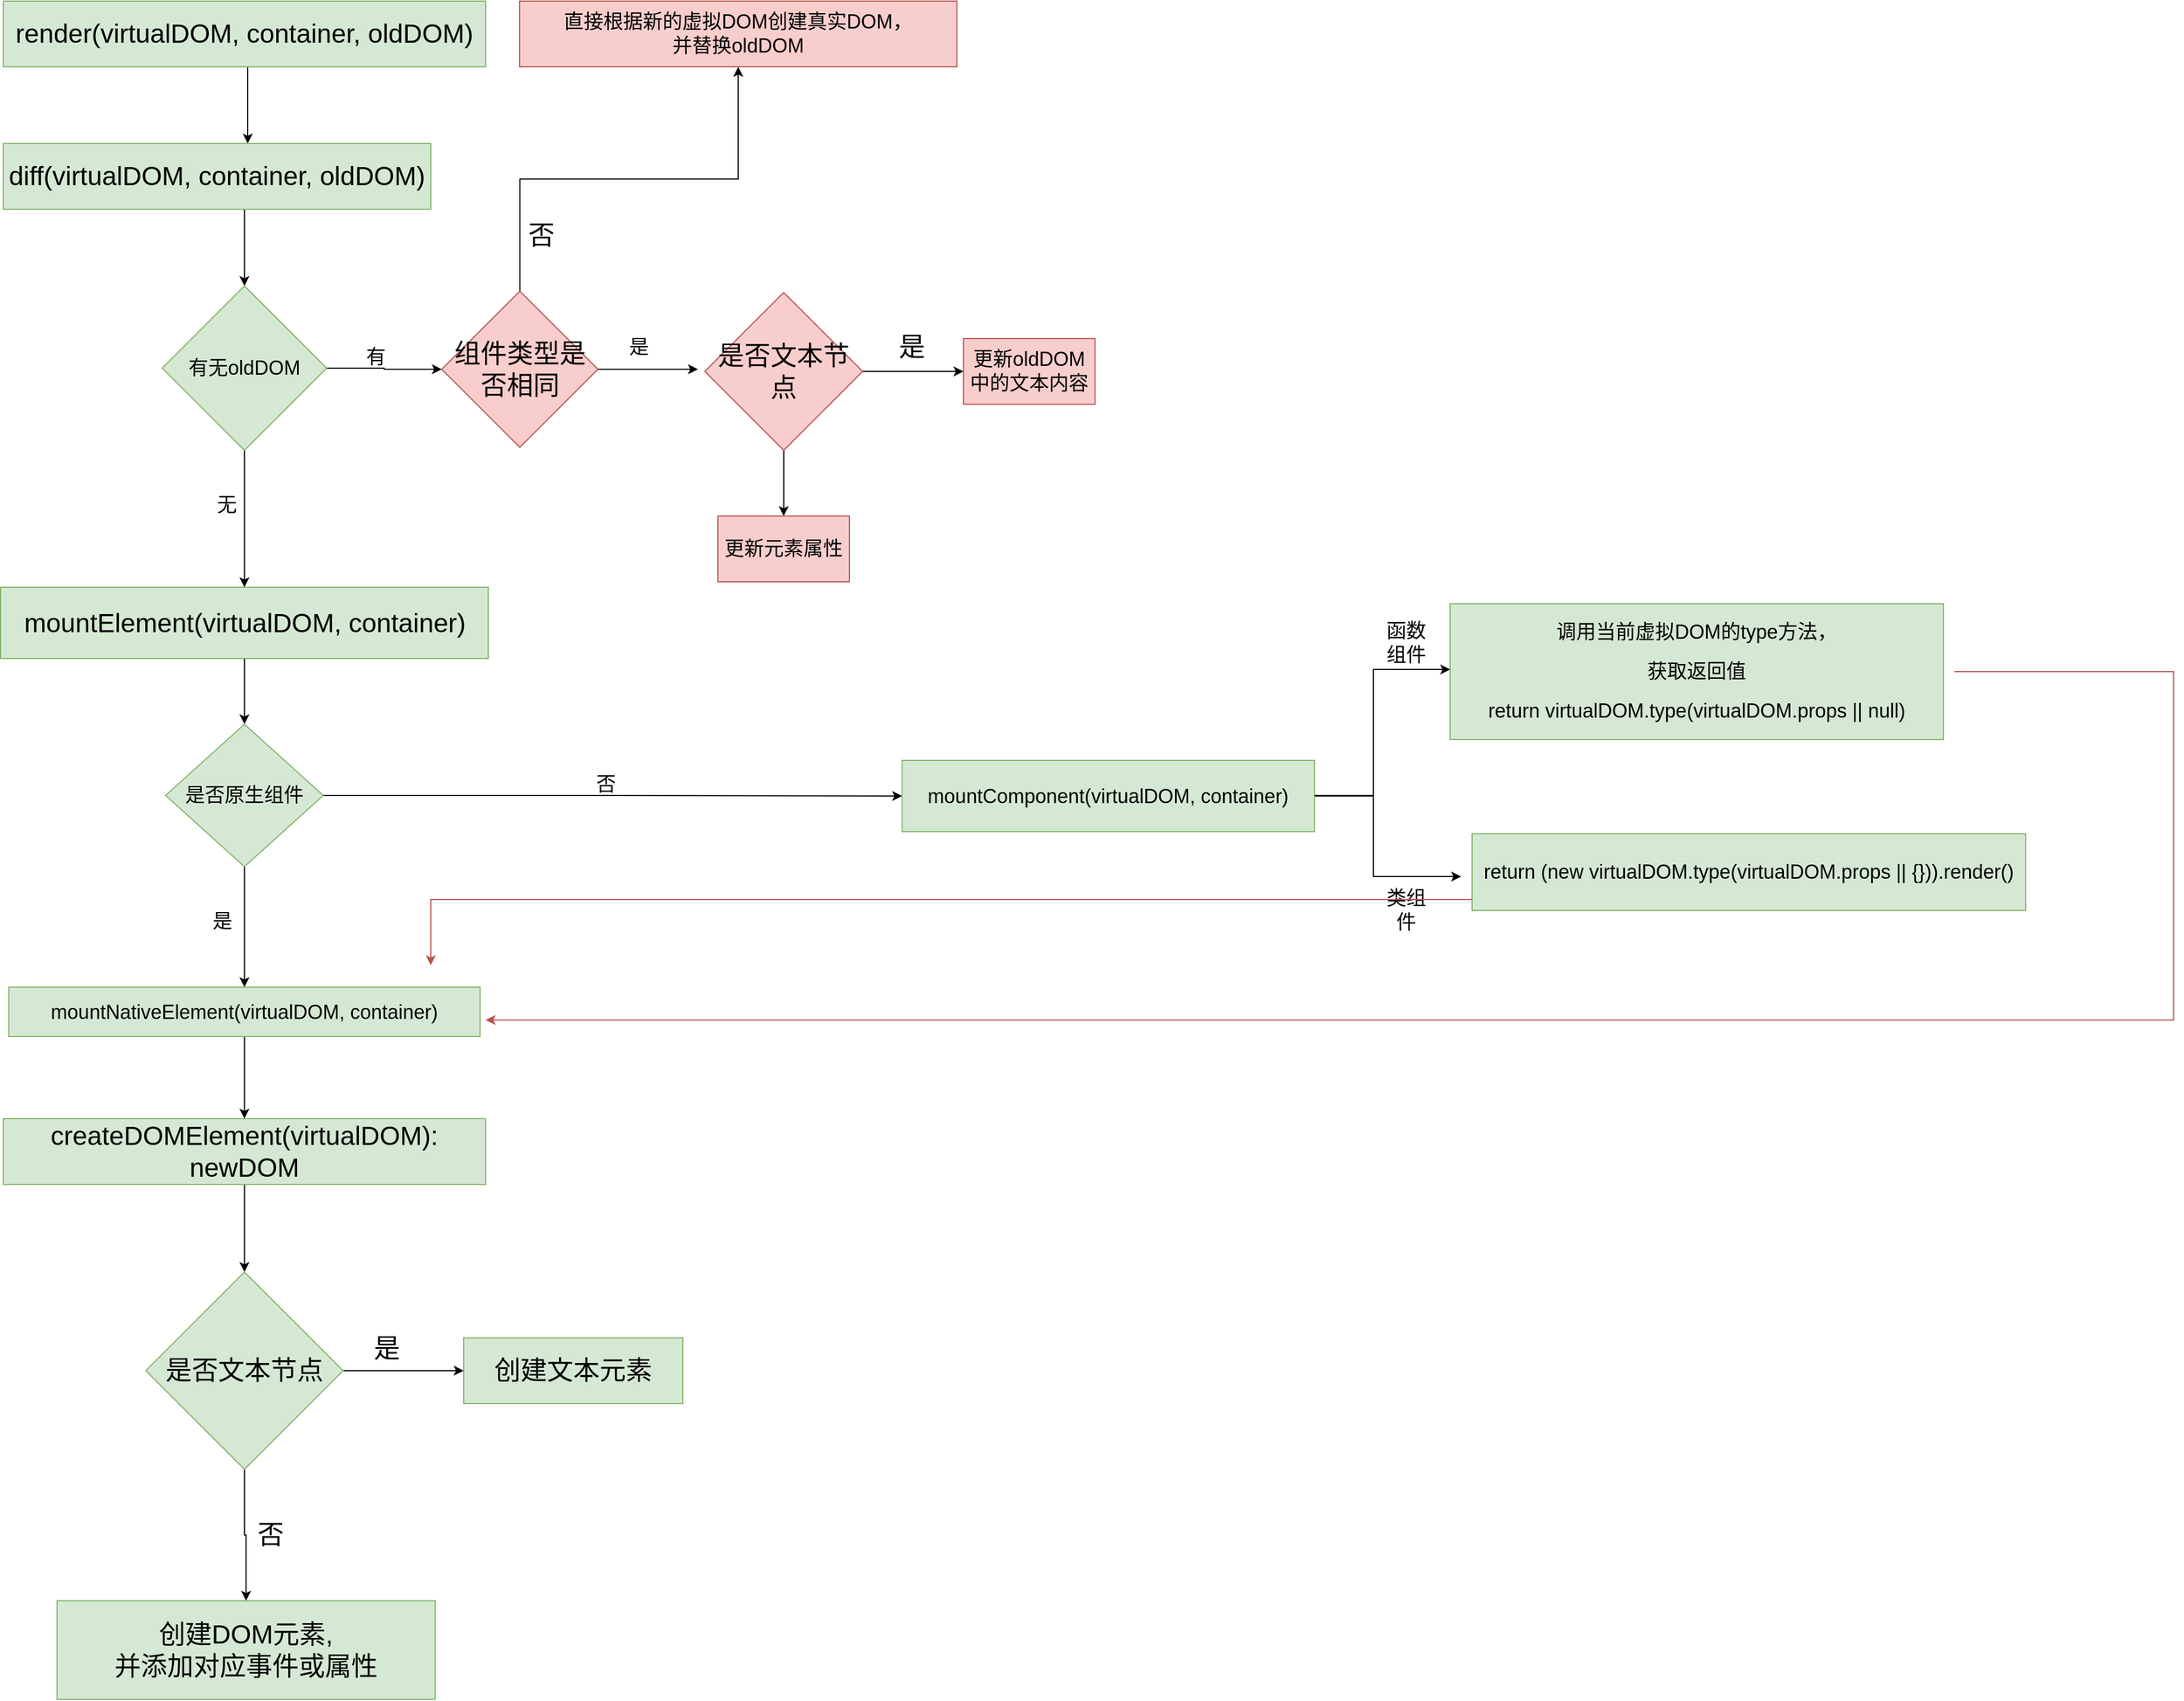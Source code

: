 <mxfile version="15.1.2" type="device"><diagram id="6SphpEXobY9wPvOAGxXB" name="Page-1"><mxGraphModel dx="2720" dy="1556" grid="1" gridSize="10" guides="1" tooltips="1" connect="1" arrows="1" fold="1" page="1" pageScale="1" pageWidth="827" pageHeight="1169" math="0" shadow="0"><root><mxCell id="0"/><mxCell id="1" parent="0"/><mxCell id="9BvintYMKay-2gqwr0Nb-3" value="" style="edgeStyle=orthogonalEdgeStyle;rounded=0;orthogonalLoop=1;jettySize=auto;html=1;" parent="1" edge="1"><mxGeometry relative="1" as="geometry"><mxPoint x="243" y="80" as="sourcePoint"/><mxPoint x="243" y="150" as="targetPoint"/><Array as="points"><mxPoint x="243" y="120"/><mxPoint x="243" y="120"/></Array></mxGeometry></mxCell><mxCell id="9BvintYMKay-2gqwr0Nb-1" value="&lt;font style=&quot;font-size: 24px&quot;&gt;render(virtualDOM, container, oldDOM)&lt;/font&gt;" style="rounded=0;whiteSpace=wrap;html=1;fillColor=#d5e8d4;strokeColor=#82b366;" parent="1" vertex="1"><mxGeometry x="20" y="20" width="440" height="60" as="geometry"/></mxCell><mxCell id="9BvintYMKay-2gqwr0Nb-7" value="" style="edgeStyle=orthogonalEdgeStyle;rounded=0;orthogonalLoop=1;jettySize=auto;html=1;" parent="1" source="9BvintYMKay-2gqwr0Nb-2" target="9BvintYMKay-2gqwr0Nb-6" edge="1"><mxGeometry relative="1" as="geometry"><Array as="points"><mxPoint x="240" y="220"/><mxPoint x="240" y="220"/></Array></mxGeometry></mxCell><mxCell id="9BvintYMKay-2gqwr0Nb-2" value="&lt;font style=&quot;font-size: 24px&quot;&gt;diff(virtualDOM, container, oldDOM)&lt;/font&gt;" style="rounded=0;whiteSpace=wrap;html=1;fillColor=#d5e8d4;strokeColor=#82b366;" parent="1" vertex="1"><mxGeometry x="20" y="150" width="390" height="60" as="geometry"/></mxCell><mxCell id="9BvintYMKay-2gqwr0Nb-11" value="" style="edgeStyle=orthogonalEdgeStyle;rounded=0;orthogonalLoop=1;jettySize=auto;html=1;" parent="1" source="9BvintYMKay-2gqwr0Nb-6" target="9BvintYMKay-2gqwr0Nb-10" edge="1"><mxGeometry relative="1" as="geometry"/></mxCell><mxCell id="9BvintYMKay-2gqwr0Nb-14" value="" style="edgeStyle=orthogonalEdgeStyle;rounded=0;orthogonalLoop=1;jettySize=auto;html=1;" parent="1" source="9BvintYMKay-2gqwr0Nb-6" target="kt3AYXyah383Y0LCWiYx-1" edge="1"><mxGeometry relative="1" as="geometry"><mxPoint x="410" y="355" as="targetPoint"/></mxGeometry></mxCell><mxCell id="9BvintYMKay-2gqwr0Nb-6" value="&lt;font style=&quot;font-size: 18px&quot;&gt;有无oldDOM&lt;/font&gt;" style="rhombus;whiteSpace=wrap;html=1;rounded=0;strokeColor=#82b366;fillColor=#d5e8d4;" parent="1" vertex="1"><mxGeometry x="165" y="280" width="150" height="150" as="geometry"/></mxCell><mxCell id="9BvintYMKay-2gqwr0Nb-17" value="" style="edgeStyle=orthogonalEdgeStyle;rounded=0;orthogonalLoop=1;jettySize=auto;html=1;" parent="1" source="9BvintYMKay-2gqwr0Nb-10" target="9BvintYMKay-2gqwr0Nb-16" edge="1"><mxGeometry relative="1" as="geometry"/></mxCell><mxCell id="9BvintYMKay-2gqwr0Nb-10" value="&lt;font style=&quot;font-size: 24px&quot;&gt;mountElement(virtualDOM, container)&lt;/font&gt;" style="whiteSpace=wrap;html=1;rounded=0;strokeColor=#82b366;fillColor=#d5e8d4;" parent="1" vertex="1"><mxGeometry x="17.5" y="555" width="445" height="65" as="geometry"/></mxCell><mxCell id="9BvintYMKay-2gqwr0Nb-12" value="&lt;font style=&quot;font-size: 18px&quot;&gt;无&lt;/font&gt;" style="text;html=1;strokeColor=none;fillColor=none;align=center;verticalAlign=middle;whiteSpace=wrap;rounded=0;" parent="1" vertex="1"><mxGeometry x="204" y="470" width="40" height="20" as="geometry"/></mxCell><mxCell id="9BvintYMKay-2gqwr0Nb-15" value="&lt;font style=&quot;font-size: 18px&quot;&gt;有&lt;/font&gt;" style="text;html=1;strokeColor=none;fillColor=none;align=center;verticalAlign=middle;whiteSpace=wrap;rounded=0;" parent="1" vertex="1"><mxGeometry x="340" y="335" width="40" height="20" as="geometry"/></mxCell><mxCell id="9BvintYMKay-2gqwr0Nb-21" value="" style="edgeStyle=orthogonalEdgeStyle;rounded=0;orthogonalLoop=1;jettySize=auto;html=1;" parent="1" source="9BvintYMKay-2gqwr0Nb-16" target="9BvintYMKay-2gqwr0Nb-20" edge="1"><mxGeometry relative="1" as="geometry"/></mxCell><mxCell id="9BvintYMKay-2gqwr0Nb-26" value="" style="edgeStyle=orthogonalEdgeStyle;rounded=0;orthogonalLoop=1;jettySize=auto;html=1;" parent="1" source="9BvintYMKay-2gqwr0Nb-16" target="9BvintYMKay-2gqwr0Nb-25" edge="1"><mxGeometry relative="1" as="geometry"/></mxCell><mxCell id="9BvintYMKay-2gqwr0Nb-16" value="&lt;font style=&quot;font-size: 18px&quot;&gt;是否原生组件&lt;/font&gt;" style="rhombus;whiteSpace=wrap;html=1;rounded=0;strokeColor=#82b366;fillColor=#d5e8d4;" parent="1" vertex="1"><mxGeometry x="168.13" y="680" width="143.75" height="130" as="geometry"/></mxCell><mxCell id="9BvintYMKay-2gqwr0Nb-54" value="" style="edgeStyle=orthogonalEdgeStyle;rounded=0;orthogonalLoop=1;jettySize=auto;html=1;" parent="1" source="9BvintYMKay-2gqwr0Nb-20" target="9BvintYMKay-2gqwr0Nb-53" edge="1"><mxGeometry relative="1" as="geometry"/></mxCell><mxCell id="9BvintYMKay-2gqwr0Nb-20" value="&lt;font style=&quot;font-size: 18px&quot;&gt;mountNativeElement(virtualDOM, container)&lt;/font&gt;" style="whiteSpace=wrap;html=1;rounded=0;strokeColor=#82b366;fillColor=#d5e8d4;" parent="1" vertex="1"><mxGeometry x="25" y="920" width="430" height="45" as="geometry"/></mxCell><mxCell id="9BvintYMKay-2gqwr0Nb-23" value="&lt;font style=&quot;font-size: 18px&quot;&gt;是&lt;/font&gt;" style="text;html=1;strokeColor=none;fillColor=none;align=center;verticalAlign=middle;whiteSpace=wrap;rounded=0;" parent="1" vertex="1"><mxGeometry x="200" y="850" width="40" height="20" as="geometry"/></mxCell><mxCell id="9BvintYMKay-2gqwr0Nb-41" value="" style="edgeStyle=orthogonalEdgeStyle;rounded=0;orthogonalLoop=1;jettySize=auto;html=1;" parent="1" source="9BvintYMKay-2gqwr0Nb-25" edge="1"><mxGeometry relative="1" as="geometry"><mxPoint x="1340" y="630" as="targetPoint"/><Array as="points"><mxPoint x="1270" y="745"/><mxPoint x="1270" y="630"/></Array></mxGeometry></mxCell><mxCell id="9BvintYMKay-2gqwr0Nb-25" value="&lt;font style=&quot;font-size: 18px&quot;&gt;mountComponent(virtualDOM, container)&lt;/font&gt;" style="whiteSpace=wrap;html=1;rounded=0;strokeColor=#82b366;fillColor=#d5e8d4;" parent="1" vertex="1"><mxGeometry x="840" y="713" width="376.24" height="65" as="geometry"/></mxCell><mxCell id="9BvintYMKay-2gqwr0Nb-27" value="&lt;font style=&quot;font-size: 18px&quot;&gt;否&lt;/font&gt;" style="text;html=1;strokeColor=none;fillColor=none;align=center;verticalAlign=middle;whiteSpace=wrap;rounded=0;" parent="1" vertex="1"><mxGeometry x="550" y="725" width="40" height="20" as="geometry"/></mxCell><mxCell id="9BvintYMKay-2gqwr0Nb-49" value="" style="edgeStyle=orthogonalEdgeStyle;rounded=0;orthogonalLoop=1;jettySize=auto;html=1;fillColor=#f8cecc;strokeColor=#b85450;" parent="1" edge="1"><mxGeometry relative="1" as="geometry"><mxPoint x="1800" y="632" as="sourcePoint"/><mxPoint x="460" y="950" as="targetPoint"/><Array as="points"><mxPoint x="2000" y="632"/><mxPoint x="2000" y="950"/></Array></mxGeometry></mxCell><mxCell id="9BvintYMKay-2gqwr0Nb-40" value="&lt;font&gt;&lt;span style=&quot;font-size: 18px&quot;&gt;调用当前虚拟DOM的type方法，&lt;br&gt;&lt;/span&gt;&lt;br&gt;&lt;span style=&quot;font-size: 18px&quot;&gt;获取返回值&lt;/span&gt;&lt;br&gt;&lt;br&gt;&lt;span style=&quot;font-size: 18px&quot;&gt;return virtualDOM.type(virtualDOM.props || null)&lt;/span&gt;&lt;br&gt;&lt;/font&gt;" style="whiteSpace=wrap;html=1;rounded=0;strokeColor=#82b366;fillColor=#d5e8d4;" parent="1" vertex="1"><mxGeometry x="1340" y="570" width="450" height="124" as="geometry"/></mxCell><mxCell id="9BvintYMKay-2gqwr0Nb-43" value="&lt;font style=&quot;font-size: 18px&quot;&gt;函数组件&lt;/font&gt;" style="text;html=1;strokeColor=none;fillColor=none;align=center;verticalAlign=middle;whiteSpace=wrap;rounded=0;" parent="1" vertex="1"><mxGeometry x="1280" y="596" width="40" height="20" as="geometry"/></mxCell><mxCell id="9BvintYMKay-2gqwr0Nb-45" value="" style="edgeStyle=orthogonalEdgeStyle;rounded=0;orthogonalLoop=1;jettySize=auto;html=1;" parent="1" edge="1"><mxGeometry relative="1" as="geometry"><mxPoint x="1216.24" y="745.003" as="sourcePoint"/><mxPoint x="1350" y="819.0" as="targetPoint"/><Array as="points"><mxPoint x="1270" y="745"/><mxPoint x="1270" y="819"/></Array></mxGeometry></mxCell><mxCell id="9BvintYMKay-2gqwr0Nb-46" value="&lt;font style=&quot;font-size: 18px&quot;&gt;类组件&lt;/font&gt;" style="text;html=1;strokeColor=none;fillColor=none;align=center;verticalAlign=middle;whiteSpace=wrap;rounded=0;" parent="1" vertex="1"><mxGeometry x="1280" y="840" width="40" height="20" as="geometry"/></mxCell><mxCell id="9BvintYMKay-2gqwr0Nb-52" value="" style="edgeStyle=orthogonalEdgeStyle;rounded=0;orthogonalLoop=1;jettySize=auto;html=1;fillColor=#f8cecc;strokeColor=#b85450;" parent="1" source="9BvintYMKay-2gqwr0Nb-50" edge="1"><mxGeometry relative="1" as="geometry"><mxPoint x="410" y="900" as="targetPoint"/><Array as="points"><mxPoint x="410" y="840"/></Array></mxGeometry></mxCell><mxCell id="9BvintYMKay-2gqwr0Nb-50" value="&lt;font style=&quot;font-size: 18px&quot;&gt;return (new virtualDOM.type(virtualDOM.props || {})).render()&lt;/font&gt;" style="rounded=0;whiteSpace=wrap;html=1;fillColor=#d5e8d4;strokeColor=#82b366;" parent="1" vertex="1"><mxGeometry x="1360" y="780" width="505" height="70" as="geometry"/></mxCell><mxCell id="kt3AYXyah383Y0LCWiYx-19" value="" style="edgeStyle=orthogonalEdgeStyle;rounded=0;orthogonalLoop=1;jettySize=auto;html=1;" edge="1" parent="1" source="9BvintYMKay-2gqwr0Nb-53"><mxGeometry relative="1" as="geometry"><mxPoint x="240" y="1180" as="targetPoint"/></mxGeometry></mxCell><mxCell id="9BvintYMKay-2gqwr0Nb-53" value="&lt;font style=&quot;font-size: 24px&quot;&gt;createDOMElement(virtualDOM): newDOM&lt;/font&gt;" style="whiteSpace=wrap;html=1;rounded=0;strokeColor=#82b366;fillColor=#d5e8d4;" parent="1" vertex="1"><mxGeometry x="20" y="1040" width="440" height="60" as="geometry"/></mxCell><mxCell id="kt3AYXyah383Y0LCWiYx-3" value="" style="edgeStyle=orthogonalEdgeStyle;rounded=0;orthogonalLoop=1;jettySize=auto;html=1;" edge="1" parent="1" source="kt3AYXyah383Y0LCWiYx-1"><mxGeometry relative="1" as="geometry"><mxPoint x="653.75" y="356" as="targetPoint"/></mxGeometry></mxCell><mxCell id="kt3AYXyah383Y0LCWiYx-16" value="" style="edgeStyle=orthogonalEdgeStyle;rounded=0;orthogonalLoop=1;jettySize=auto;html=1;" edge="1" parent="1" source="kt3AYXyah383Y0LCWiYx-1" target="kt3AYXyah383Y0LCWiYx-15"><mxGeometry relative="1" as="geometry"/></mxCell><mxCell id="kt3AYXyah383Y0LCWiYx-1" value="&lt;font style=&quot;font-size: 24px&quot;&gt;组件类型是否相同&lt;/font&gt;" style="rhombus;whiteSpace=wrap;html=1;fillColor=#f8cecc;strokeColor=#b85450;" vertex="1" parent="1"><mxGeometry x="420" y="284.75" width="142.5" height="142.5" as="geometry"/></mxCell><mxCell id="kt3AYXyah383Y0LCWiYx-4" value="&lt;font style=&quot;font-size: 18px&quot;&gt;是&lt;/font&gt;" style="text;html=1;strokeColor=none;fillColor=none;align=center;verticalAlign=middle;whiteSpace=wrap;rounded=0;" vertex="1" parent="1"><mxGeometry x="580" y="326" width="40" height="20" as="geometry"/></mxCell><mxCell id="kt3AYXyah383Y0LCWiYx-8" value="" style="edgeStyle=orthogonalEdgeStyle;rounded=0;orthogonalLoop=1;jettySize=auto;html=1;" edge="1" parent="1" source="kt3AYXyah383Y0LCWiYx-6" target="kt3AYXyah383Y0LCWiYx-7"><mxGeometry relative="1" as="geometry"/></mxCell><mxCell id="kt3AYXyah383Y0LCWiYx-11" value="" style="edgeStyle=orthogonalEdgeStyle;rounded=0;orthogonalLoop=1;jettySize=auto;html=1;" edge="1" parent="1" source="kt3AYXyah383Y0LCWiYx-6" target="kt3AYXyah383Y0LCWiYx-10"><mxGeometry relative="1" as="geometry"/></mxCell><mxCell id="kt3AYXyah383Y0LCWiYx-6" value="&lt;font style=&quot;font-size: 24px&quot;&gt;是否文本节点&lt;/font&gt;" style="rhombus;whiteSpace=wrap;html=1;fillColor=#f8cecc;strokeColor=#b85450;" vertex="1" parent="1"><mxGeometry x="660" y="286" width="144" height="144" as="geometry"/></mxCell><mxCell id="kt3AYXyah383Y0LCWiYx-7" value="&lt;font style=&quot;font-size: 18px&quot;&gt;更新oldDOM中的文本内容&lt;/font&gt;" style="whiteSpace=wrap;html=1;strokeColor=#b85450;fillColor=#f8cecc;" vertex="1" parent="1"><mxGeometry x="896" y="328" width="120" height="60" as="geometry"/></mxCell><mxCell id="kt3AYXyah383Y0LCWiYx-9" value="&lt;font style=&quot;font-size: 24px&quot;&gt;是&lt;/font&gt;" style="text;html=1;strokeColor=none;fillColor=none;align=center;verticalAlign=middle;whiteSpace=wrap;rounded=0;" vertex="1" parent="1"><mxGeometry x="804" y="326" width="90" height="20" as="geometry"/></mxCell><mxCell id="kt3AYXyah383Y0LCWiYx-10" value="&lt;font style=&quot;font-size: 18px&quot;&gt;更新元素属性&lt;/font&gt;" style="whiteSpace=wrap;html=1;strokeColor=#b85450;fillColor=#f8cecc;" vertex="1" parent="1"><mxGeometry x="672" y="490" width="120" height="60" as="geometry"/></mxCell><mxCell id="kt3AYXyah383Y0LCWiYx-15" value="&lt;font style=&quot;font-size: 18px&quot;&gt;直接根据新的虚拟DOM创建真实DOM，&lt;br&gt;并替换oldDOM&lt;/font&gt;" style="whiteSpace=wrap;html=1;strokeColor=#b85450;fillColor=#f8cecc;" vertex="1" parent="1"><mxGeometry x="491" y="20" width="399" height="60" as="geometry"/></mxCell><mxCell id="kt3AYXyah383Y0LCWiYx-17" value="&lt;font style=&quot;font-size: 24px&quot;&gt;否&lt;/font&gt;" style="text;html=1;strokeColor=none;fillColor=none;align=center;verticalAlign=middle;whiteSpace=wrap;rounded=0;" vertex="1" parent="1"><mxGeometry x="491" y="224" width="40" height="20" as="geometry"/></mxCell><mxCell id="kt3AYXyah383Y0LCWiYx-22" value="" style="edgeStyle=orthogonalEdgeStyle;rounded=0;orthogonalLoop=1;jettySize=auto;html=1;" edge="1" parent="1" source="kt3AYXyah383Y0LCWiYx-20" target="kt3AYXyah383Y0LCWiYx-21"><mxGeometry relative="1" as="geometry"/></mxCell><mxCell id="kt3AYXyah383Y0LCWiYx-25" value="" style="edgeStyle=orthogonalEdgeStyle;rounded=0;orthogonalLoop=1;jettySize=auto;html=1;" edge="1" parent="1" source="kt3AYXyah383Y0LCWiYx-20" target="kt3AYXyah383Y0LCWiYx-24"><mxGeometry relative="1" as="geometry"/></mxCell><mxCell id="kt3AYXyah383Y0LCWiYx-20" value="&lt;font style=&quot;font-size: 24px&quot;&gt;是否文本节点&lt;/font&gt;" style="rhombus;whiteSpace=wrap;html=1;fillColor=#d5e8d4;strokeColor=#82b366;" vertex="1" parent="1"><mxGeometry x="150.01" y="1180" width="180" height="180" as="geometry"/></mxCell><mxCell id="kt3AYXyah383Y0LCWiYx-21" value="&lt;font style=&quot;font-size: 24px&quot;&gt;创建DOM元素,&lt;br&gt;并添加对应事件或属性&lt;br&gt;&lt;/font&gt;" style="whiteSpace=wrap;html=1;strokeColor=#82b366;fillColor=#d5e8d4;" vertex="1" parent="1"><mxGeometry x="69" y="1480" width="345" height="90" as="geometry"/></mxCell><mxCell id="kt3AYXyah383Y0LCWiYx-23" value="&lt;font style=&quot;font-size: 24px&quot;&gt;否&lt;/font&gt;" style="text;html=1;strokeColor=none;fillColor=none;align=center;verticalAlign=middle;whiteSpace=wrap;rounded=0;" vertex="1" parent="1"><mxGeometry x="244" y="1410" width="40" height="20" as="geometry"/></mxCell><mxCell id="kt3AYXyah383Y0LCWiYx-24" value="&lt;span style=&quot;font-size: 24px&quot;&gt;创建文本元素&lt;/span&gt;" style="whiteSpace=wrap;html=1;strokeColor=#82b366;fillColor=#d5e8d4;" vertex="1" parent="1"><mxGeometry x="440.01" y="1240" width="199.99" height="60" as="geometry"/></mxCell><mxCell id="kt3AYXyah383Y0LCWiYx-26" value="&lt;font style=&quot;font-size: 24px&quot;&gt;是&lt;/font&gt;" style="text;html=1;strokeColor=none;fillColor=none;align=center;verticalAlign=middle;whiteSpace=wrap;rounded=0;" vertex="1" parent="1"><mxGeometry x="350" y="1240" width="40" height="20" as="geometry"/></mxCell></root></mxGraphModel></diagram></mxfile>